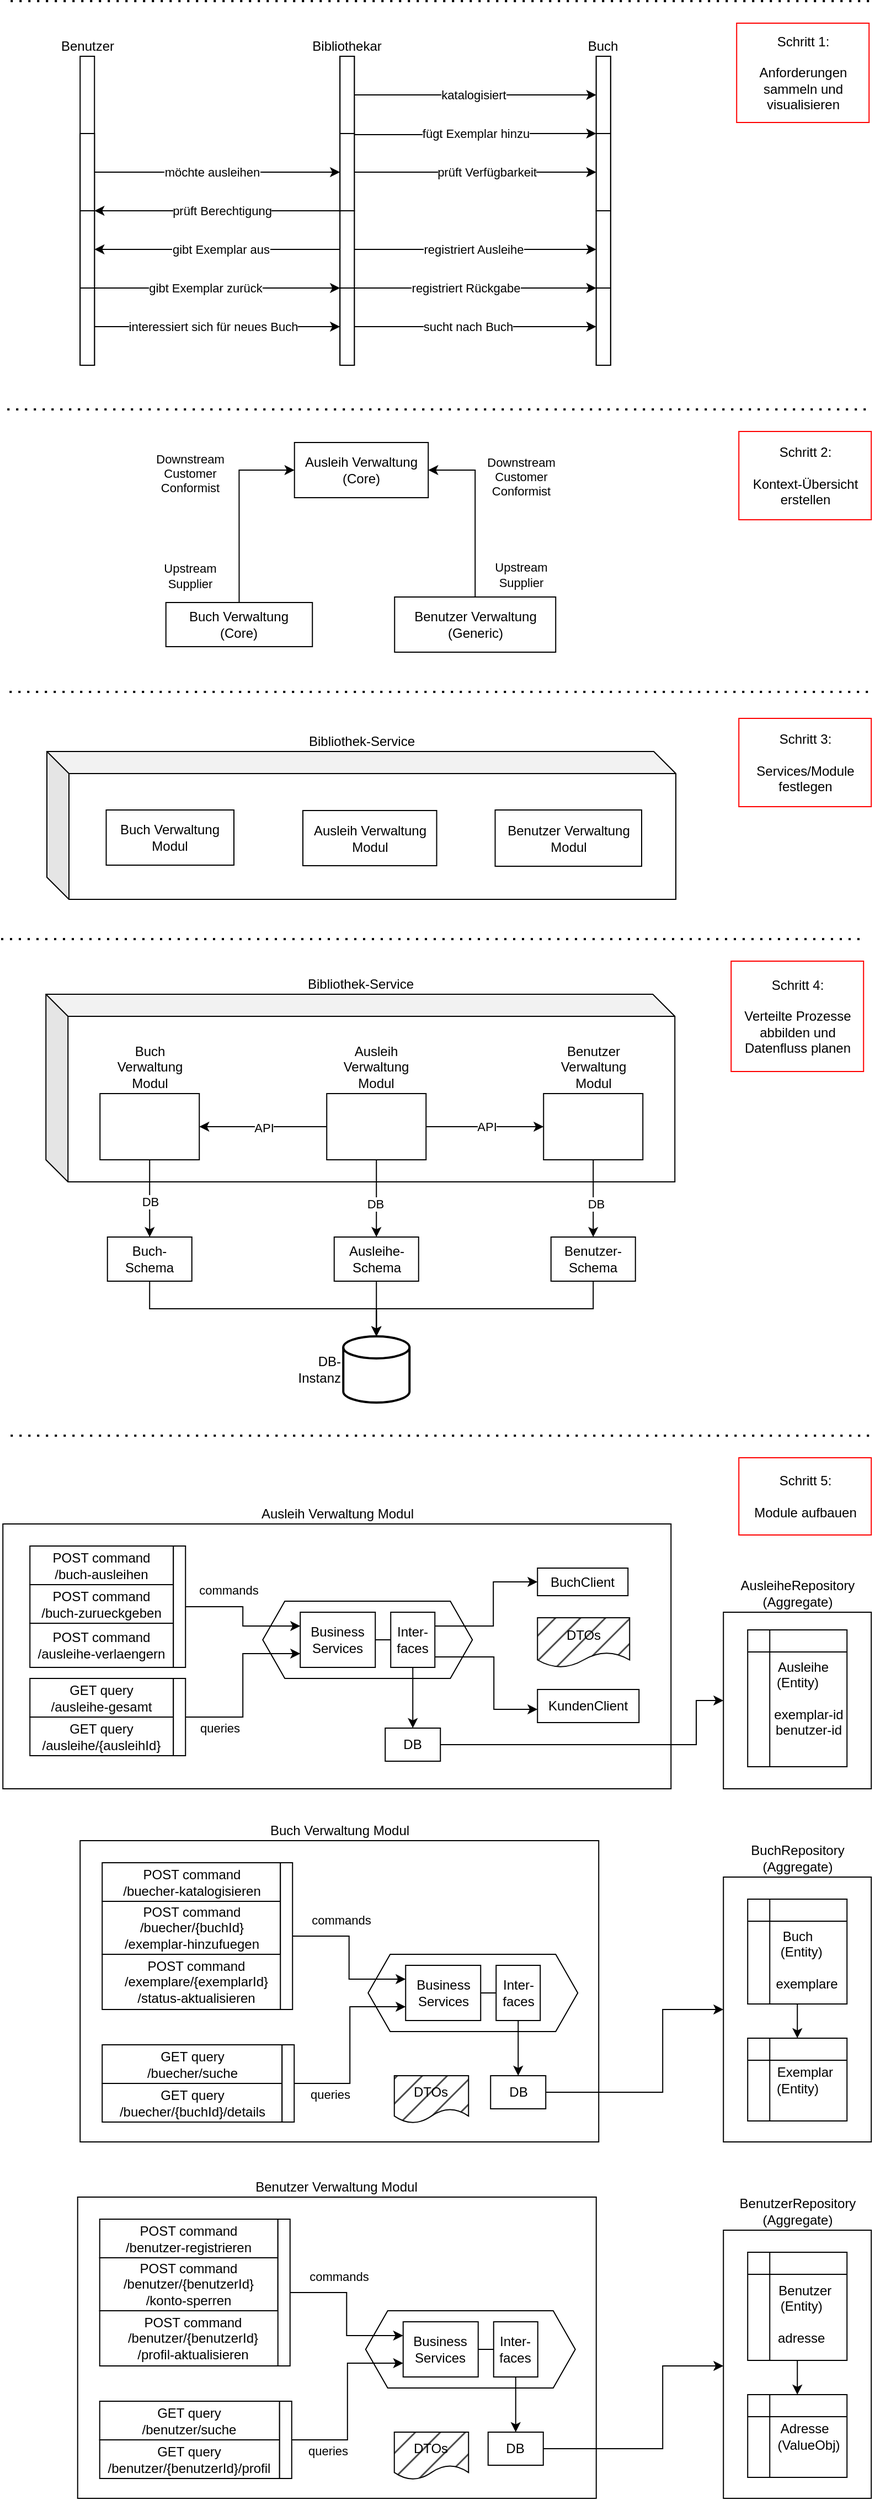 <mxfile version="27.0.9">
  <diagram name="Seite-1" id="NrbdtOU8l5xmAe7ymhUr">
    <mxGraphModel dx="1175" dy="645" grid="1" gridSize="10" guides="1" tooltips="1" connect="1" arrows="1" fold="1" page="1" pageScale="1" pageWidth="827" pageHeight="1169" math="0" shadow="0">
      <root>
        <mxCell id="0" />
        <mxCell id="1" parent="0" />
        <mxCell id="w5Mls8OqcdyyTyQjcWWt-144" value="Ausleih Verwaltung Modul" style="rounded=0;whiteSpace=wrap;html=1;labelPosition=center;verticalLabelPosition=top;align=center;verticalAlign=bottom;strokeColor=light-dark(#000000,#0000FF);" parent="1" vertex="1">
          <mxGeometry x="20.62" y="1400" width="605.5" height="240" as="geometry" />
        </mxCell>
        <mxCell id="w5Mls8OqcdyyTyQjcWWt-20" value="" style="endArrow=none;dashed=1;html=1;dashPattern=1 3;strokeWidth=2;rounded=0;" parent="1" edge="1">
          <mxGeometry width="50" height="50" relative="1" as="geometry">
            <mxPoint x="27.62" y="20" as="sourcePoint" />
            <mxPoint x="807.62" y="20" as="targetPoint" />
          </mxGeometry>
        </mxCell>
        <mxCell id="w5Mls8OqcdyyTyQjcWWt-42" value="" style="endArrow=none;dashed=1;html=1;dashPattern=1 3;strokeWidth=2;rounded=0;" parent="1" edge="1">
          <mxGeometry width="50" height="50" relative="1" as="geometry">
            <mxPoint x="26.62" y="646" as="sourcePoint" />
            <mxPoint x="806.62" y="646" as="targetPoint" />
          </mxGeometry>
        </mxCell>
        <mxCell id="w5Mls8OqcdyyTyQjcWWt-47" value="Bibliothek-Service" style="shape=cube;whiteSpace=wrap;html=1;boundedLbl=1;backgroundOutline=1;darkOpacity=0.05;darkOpacity2=0.1;labelPosition=center;verticalLabelPosition=top;align=center;verticalAlign=bottom;" parent="1" vertex="1">
          <mxGeometry x="60.5" y="700" width="570" height="134" as="geometry" />
        </mxCell>
        <mxCell id="w5Mls8OqcdyyTyQjcWWt-52" value="&lt;div&gt;Schritt 1:&lt;/div&gt;&lt;div&gt;&lt;br&gt;&lt;/div&gt;Anforderungen sammeln und visualisieren" style="rounded=0;whiteSpace=wrap;html=1;strokeColor=#FF0000;" parent="1" vertex="1">
          <mxGeometry x="685.62" y="40" width="120" height="90" as="geometry" />
        </mxCell>
        <mxCell id="w5Mls8OqcdyyTyQjcWWt-53" value="&lt;div&gt;Schritt 2:&lt;/div&gt;&lt;div&gt;&lt;br&gt;&lt;/div&gt;Kontext-Übersicht erstellen" style="rounded=0;whiteSpace=wrap;html=1;strokeColor=#FF0000;" parent="1" vertex="1">
          <mxGeometry x="687.62" y="410" width="120" height="80" as="geometry" />
        </mxCell>
        <mxCell id="w5Mls8OqcdyyTyQjcWWt-54" value="Schritt 3:&lt;div&gt;&lt;br&gt;&lt;div&gt;Services/Module&lt;div&gt;festlegen&lt;/div&gt;&lt;/div&gt;&lt;/div&gt;" style="rounded=0;whiteSpace=wrap;html=1;strokeColor=#FF0000;" parent="1" vertex="1">
          <mxGeometry x="687.62" y="670" width="120" height="80" as="geometry" />
        </mxCell>
        <mxCell id="w5Mls8OqcdyyTyQjcWWt-58" value="Ausleih&amp;nbsp;&lt;span style=&quot;background-color: transparent; color: light-dark(rgb(0, 0, 0), rgb(255, 255, 255));&quot;&gt;Verwaltung&lt;/span&gt;&lt;div&gt;&lt;span style=&quot;background-color: transparent; color: light-dark(rgb(0, 0, 0), rgb(255, 255, 255));&quot;&gt;Modul&lt;/span&gt;&lt;/div&gt;" style="rounded=0;whiteSpace=wrap;html=1;labelPosition=center;verticalLabelPosition=middle;align=center;verticalAlign=middle;strokeColor=light-dark(#000000,#0433FF);" parent="1" vertex="1">
          <mxGeometry x="292.5" y="753.5" width="121.25" height="50" as="geometry" />
        </mxCell>
        <mxCell id="w5Mls8OqcdyyTyQjcWWt-59" value="Buch Verwaltung&lt;div&gt;Modul&lt;/div&gt;" style="rounded=0;whiteSpace=wrap;html=1;labelPosition=center;verticalLabelPosition=middle;align=center;verticalAlign=middle;strokeColor=light-dark(#000000,#0433FF);" parent="1" vertex="1">
          <mxGeometry x="114.25" y="753" width="115.75" height="50" as="geometry" />
        </mxCell>
        <mxCell id="w5Mls8OqcdyyTyQjcWWt-124" value="" style="shape=hexagon;perimeter=hexagonPerimeter2;whiteSpace=wrap;html=1;fixedSize=1;" parent="1" vertex="1">
          <mxGeometry x="256.12" y="1470" width="190" height="70" as="geometry" />
        </mxCell>
        <mxCell id="w5Mls8OqcdyyTyQjcWWt-125" value="&lt;span style=&quot;background-color: transparent; color: light-dark(rgb(0, 0, 0), rgb(255, 255, 255));&quot;&gt;BuchClient&lt;/span&gt;" style="rounded=0;whiteSpace=wrap;html=1;labelPosition=center;verticalLabelPosition=middle;align=center;verticalAlign=middle;strokeColor=light-dark(#000000,#FF8000);" parent="1" vertex="1">
          <mxGeometry x="505.12" y="1440" width="82" height="25" as="geometry" />
        </mxCell>
        <mxCell id="w5Mls8OqcdyyTyQjcWWt-156" style="edgeStyle=orthogonalEdgeStyle;rounded=0;orthogonalLoop=1;jettySize=auto;html=1;exitX=1;exitY=0.5;exitDx=0;exitDy=0;entryX=0;entryY=0.5;entryDx=0;entryDy=0;endArrow=none;startFill=0;" parent="1" source="w5Mls8OqcdyyTyQjcWWt-126" target="w5Mls8OqcdyyTyQjcWWt-155" edge="1">
          <mxGeometry relative="1" as="geometry" />
        </mxCell>
        <mxCell id="w5Mls8OqcdyyTyQjcWWt-126" value="Business&lt;div&gt;Services&lt;/div&gt;" style="rounded=0;whiteSpace=wrap;html=1;labelPosition=center;verticalLabelPosition=middle;align=center;verticalAlign=middle;strokeColor=light-dark(#000000,#009900);" parent="1" vertex="1">
          <mxGeometry x="290.12" y="1480" width="68" height="50" as="geometry" />
        </mxCell>
        <mxCell id="w5Mls8OqcdyyTyQjcWWt-127" value="&lt;span style=&quot;background-color: transparent; color: light-dark(rgb(0, 0, 0), rgb(255, 255, 255));&quot;&gt;KundenClient&lt;/span&gt;" style="rounded=0;whiteSpace=wrap;html=1;labelPosition=center;verticalLabelPosition=middle;align=center;verticalAlign=middle;strokeColor=light-dark(#000000,#FF8000);" parent="1" vertex="1">
          <mxGeometry x="505.12" y="1550" width="92" height="30" as="geometry" />
        </mxCell>
        <mxCell id="w5Mls8OqcdyyTyQjcWWt-128" value="POST command&lt;div&gt;/buch-ausleihen&lt;/div&gt;" style="rounded=0;whiteSpace=wrap;html=1;labelPosition=center;verticalLabelPosition=middle;align=center;verticalAlign=middle;strokeColor=light-dark(#000000,#FF8000);" parent="1" vertex="1">
          <mxGeometry x="45.12" y="1420" width="130" height="35" as="geometry" />
        </mxCell>
        <mxCell id="w5Mls8OqcdyyTyQjcWWt-129" value="POST command&lt;div&gt;/buch-zurueckgeben&lt;/div&gt;" style="rounded=0;whiteSpace=wrap;html=1;labelPosition=center;verticalLabelPosition=middle;align=center;verticalAlign=middle;strokeColor=light-dark(#000000,#FF8000);" parent="1" vertex="1">
          <mxGeometry x="45.12" y="1455" width="130" height="35" as="geometry" />
        </mxCell>
        <mxCell id="w5Mls8OqcdyyTyQjcWWt-130" value="POST command&lt;div&gt;/ausleihe-verlaengern&lt;/div&gt;" style="rounded=0;whiteSpace=wrap;html=1;labelPosition=center;verticalLabelPosition=middle;align=center;verticalAlign=middle;strokeColor=light-dark(#000000,#FF8000);" parent="1" vertex="1">
          <mxGeometry x="45.12" y="1490" width="130" height="40" as="geometry" />
        </mxCell>
        <mxCell id="w5Mls8OqcdyyTyQjcWWt-131" value="Bibliothek-Service" style="shape=cube;whiteSpace=wrap;html=1;boundedLbl=1;backgroundOutline=1;darkOpacity=0.05;darkOpacity2=0.1;labelPosition=center;verticalLabelPosition=top;align=center;verticalAlign=bottom;" parent="1" vertex="1">
          <mxGeometry x="59.62" y="920" width="570" height="170" as="geometry" />
        </mxCell>
        <mxCell id="w5Mls8OqcdyyTyQjcWWt-132" value="Buch&lt;br&gt;&lt;div&gt;Verwaltung&lt;/div&gt;&lt;div&gt;Modul&lt;/div&gt;" style="rounded=0;whiteSpace=wrap;html=1;labelPosition=center;verticalLabelPosition=top;align=center;verticalAlign=bottom;strokeColor=light-dark(#000000,#0000FF);" parent="1" vertex="1">
          <mxGeometry x="108.62" y="1010" width="90" height="60" as="geometry" />
        </mxCell>
        <mxCell id="w5Mls8OqcdyyTyQjcWWt-246" style="edgeStyle=orthogonalEdgeStyle;rounded=0;orthogonalLoop=1;jettySize=auto;html=1;exitX=0.5;exitY=1;exitDx=0;exitDy=0;" parent="1" source="w5Mls8OqcdyyTyQjcWWt-132" target="w5Mls8OqcdyyTyQjcWWt-243" edge="1">
          <mxGeometry relative="1" as="geometry">
            <mxPoint x="153.62" y="1060" as="sourcePoint" />
          </mxGeometry>
        </mxCell>
        <mxCell id="fQpKugwgWLpJsrm_qUEb-1" value="DB" style="edgeLabel;html=1;align=center;verticalAlign=middle;resizable=0;points=[];" vertex="1" connectable="0" parent="w5Mls8OqcdyyTyQjcWWt-246">
          <mxGeometry x="0.085" relative="1" as="geometry">
            <mxPoint as="offset" />
          </mxGeometry>
        </mxCell>
        <mxCell id="DscPlhJvSaXu9XnttPqb-3" style="edgeStyle=orthogonalEdgeStyle;rounded=0;orthogonalLoop=1;jettySize=auto;html=1;exitX=0;exitY=0.5;exitDx=0;exitDy=0;entryX=1;entryY=0.5;entryDx=0;entryDy=0;" parent="1" source="w5Mls8OqcdyyTyQjcWWt-134" target="w5Mls8OqcdyyTyQjcWWt-132" edge="1">
          <mxGeometry relative="1" as="geometry" />
        </mxCell>
        <mxCell id="DscPlhJvSaXu9XnttPqb-4" value="API" style="edgeLabel;html=1;align=center;verticalAlign=middle;resizable=0;points=[];" parent="DscPlhJvSaXu9XnttPqb-3" vertex="1" connectable="0">
          <mxGeometry x="-0.015" y="1" relative="1" as="geometry">
            <mxPoint as="offset" />
          </mxGeometry>
        </mxCell>
        <mxCell id="DscPlhJvSaXu9XnttPqb-5" style="edgeStyle=orthogonalEdgeStyle;rounded=0;orthogonalLoop=1;jettySize=auto;html=1;exitX=0.5;exitY=1;exitDx=0;exitDy=0;entryX=0.5;entryY=0;entryDx=0;entryDy=0;" parent="1" source="w5Mls8OqcdyyTyQjcWWt-134" target="w5Mls8OqcdyyTyQjcWWt-242" edge="1">
          <mxGeometry relative="1" as="geometry" />
        </mxCell>
        <mxCell id="fQpKugwgWLpJsrm_qUEb-2" value="DB" style="edgeLabel;html=1;align=center;verticalAlign=middle;resizable=0;points=[];" vertex="1" connectable="0" parent="DscPlhJvSaXu9XnttPqb-5">
          <mxGeometry x="0.139" y="-1" relative="1" as="geometry">
            <mxPoint as="offset" />
          </mxGeometry>
        </mxCell>
        <mxCell id="DscPlhJvSaXu9XnttPqb-6" style="edgeStyle=orthogonalEdgeStyle;rounded=0;orthogonalLoop=1;jettySize=auto;html=1;exitX=1;exitY=0.5;exitDx=0;exitDy=0;entryX=0;entryY=0.5;entryDx=0;entryDy=0;" parent="1" source="w5Mls8OqcdyyTyQjcWWt-134" target="w5Mls8OqcdyyTyQjcWWt-136" edge="1">
          <mxGeometry relative="1" as="geometry" />
        </mxCell>
        <mxCell id="DscPlhJvSaXu9XnttPqb-7" value="API" style="edgeLabel;html=1;align=center;verticalAlign=middle;resizable=0;points=[];" parent="DscPlhJvSaXu9XnttPqb-6" vertex="1" connectable="0">
          <mxGeometry x="0.103" relative="1" as="geometry">
            <mxPoint x="-4" as="offset" />
          </mxGeometry>
        </mxCell>
        <mxCell id="w5Mls8OqcdyyTyQjcWWt-134" value="&lt;div&gt;&lt;br&gt;&lt;/div&gt;Ausleih Verwaltung&lt;div&gt;Modul&lt;/div&gt;" style="rounded=0;whiteSpace=wrap;html=1;labelPosition=center;verticalLabelPosition=top;align=center;verticalAlign=bottom;strokeColor=light-dark(#000000,#0000FF);" parent="1" vertex="1">
          <mxGeometry x="314.12" y="1010" width="90" height="60" as="geometry" />
        </mxCell>
        <mxCell id="w5Mls8OqcdyyTyQjcWWt-136" value="Benutzer&lt;div&gt;Verwaltung&lt;/div&gt;&lt;div&gt;Modul&lt;/div&gt;" style="rounded=0;whiteSpace=wrap;html=1;labelPosition=center;verticalLabelPosition=top;align=center;verticalAlign=bottom;strokeColor=light-dark(#000000,#0000FF);" parent="1" vertex="1">
          <mxGeometry x="510.62" y="1010" width="90" height="60" as="geometry" />
        </mxCell>
        <mxCell id="w5Mls8OqcdyyTyQjcWWt-247" style="edgeStyle=orthogonalEdgeStyle;rounded=0;orthogonalLoop=1;jettySize=auto;html=1;exitX=0.5;exitY=1;exitDx=0;exitDy=0;entryX=0.5;entryY=0;entryDx=0;entryDy=0;" parent="1" source="w5Mls8OqcdyyTyQjcWWt-136" target="w5Mls8OqcdyyTyQjcWWt-244" edge="1">
          <mxGeometry relative="1" as="geometry">
            <mxPoint x="555.62" y="1060" as="sourcePoint" />
          </mxGeometry>
        </mxCell>
        <mxCell id="fQpKugwgWLpJsrm_qUEb-3" value="DB" style="edgeLabel;html=1;align=center;verticalAlign=middle;resizable=0;points=[];" vertex="1" connectable="0" parent="w5Mls8OqcdyyTyQjcWWt-247">
          <mxGeometry x="0.139" y="2" relative="1" as="geometry">
            <mxPoint as="offset" />
          </mxGeometry>
        </mxCell>
        <mxCell id="w5Mls8OqcdyyTyQjcWWt-138" value="DB-&lt;div&gt;Instanz&lt;/div&gt;" style="strokeWidth=2;html=1;shape=mxgraph.flowchart.database;whiteSpace=wrap;labelPosition=left;verticalLabelPosition=middle;align=right;verticalAlign=middle;" parent="1" vertex="1">
          <mxGeometry x="329.12" y="1230" width="60" height="60" as="geometry" />
        </mxCell>
        <mxCell id="w5Mls8OqcdyyTyQjcWWt-145" value="GET query&lt;div&gt;/ausleihe-gesamt&lt;/div&gt;" style="rounded=0;whiteSpace=wrap;html=1;labelPosition=center;verticalLabelPosition=middle;align=center;verticalAlign=middle;strokeColor=light-dark(#000000,#FF8000);" parent="1" vertex="1">
          <mxGeometry x="45.12" y="1540" width="130" height="35" as="geometry" />
        </mxCell>
        <mxCell id="w5Mls8OqcdyyTyQjcWWt-146" value="GET query&lt;div&gt;/ausleihe/{ausleihId}&lt;/div&gt;" style="rounded=0;whiteSpace=wrap;html=1;labelPosition=center;verticalLabelPosition=middle;align=center;verticalAlign=middle;strokeColor=light-dark(#000000,#FF8000);" parent="1" vertex="1">
          <mxGeometry x="45.12" y="1575" width="130" height="35" as="geometry" />
        </mxCell>
        <mxCell id="w5Mls8OqcdyyTyQjcWWt-148" style="edgeStyle=orthogonalEdgeStyle;rounded=0;orthogonalLoop=1;jettySize=auto;html=1;exitX=1;exitY=0.5;exitDx=0;exitDy=0;entryX=0;entryY=0.25;entryDx=0;entryDy=0;" parent="1" source="w5Mls8OqcdyyTyQjcWWt-147" target="w5Mls8OqcdyyTyQjcWWt-126" edge="1">
          <mxGeometry relative="1" as="geometry" />
        </mxCell>
        <mxCell id="w5Mls8OqcdyyTyQjcWWt-151" value="commands" style="edgeLabel;html=1;align=center;verticalAlign=middle;resizable=0;points=[];" parent="w5Mls8OqcdyyTyQjcWWt-148" vertex="1" connectable="0">
          <mxGeometry x="-0.5" y="-1" relative="1" as="geometry">
            <mxPoint x="8" y="-16" as="offset" />
          </mxGeometry>
        </mxCell>
        <mxCell id="w5Mls8OqcdyyTyQjcWWt-147" value="" style="rounded=0;whiteSpace=wrap;html=1;labelPosition=center;verticalLabelPosition=middle;align=center;verticalAlign=middle;strokeColor=light-dark(#000000,#FF8000);" parent="1" vertex="1">
          <mxGeometry x="175.12" y="1420" width="11" height="110" as="geometry" />
        </mxCell>
        <mxCell id="w5Mls8OqcdyyTyQjcWWt-150" style="edgeStyle=orthogonalEdgeStyle;rounded=0;orthogonalLoop=1;jettySize=auto;html=1;exitX=1;exitY=0.5;exitDx=0;exitDy=0;entryX=0;entryY=0.75;entryDx=0;entryDy=0;" parent="1" source="w5Mls8OqcdyyTyQjcWWt-149" target="w5Mls8OqcdyyTyQjcWWt-126" edge="1">
          <mxGeometry relative="1" as="geometry" />
        </mxCell>
        <mxCell id="w5Mls8OqcdyyTyQjcWWt-152" value="queries" style="edgeLabel;html=1;align=center;verticalAlign=middle;resizable=0;points=[];" parent="w5Mls8OqcdyyTyQjcWWt-150" vertex="1" connectable="0">
          <mxGeometry x="-0.616" y="1" relative="1" as="geometry">
            <mxPoint y="11" as="offset" />
          </mxGeometry>
        </mxCell>
        <mxCell id="w5Mls8OqcdyyTyQjcWWt-149" value="" style="rounded=0;whiteSpace=wrap;html=1;labelPosition=center;verticalLabelPosition=middle;align=center;verticalAlign=middle;strokeColor=light-dark(#000000,#FF8000);" parent="1" vertex="1">
          <mxGeometry x="175.12" y="1540" width="11" height="70" as="geometry" />
        </mxCell>
        <mxCell id="w5Mls8OqcdyyTyQjcWWt-154" value="DTOs" style="shape=document;whiteSpace=wrap;html=1;boundedLbl=1;strokeColor=light-dark(#000000,#009900);fillStyle=hatch;fillColor=#4D4D4D;" parent="1" vertex="1">
          <mxGeometry x="505.12" y="1485" width="83.5" height="45" as="geometry" />
        </mxCell>
        <mxCell id="w5Mls8OqcdyyTyQjcWWt-159" style="edgeStyle=orthogonalEdgeStyle;rounded=0;orthogonalLoop=1;jettySize=auto;html=1;exitX=0.5;exitY=1;exitDx=0;exitDy=0;entryX=0.5;entryY=0;entryDx=0;entryDy=0;" parent="1" source="w5Mls8OqcdyyTyQjcWWt-155" target="w5Mls8OqcdyyTyQjcWWt-157" edge="1">
          <mxGeometry relative="1" as="geometry" />
        </mxCell>
        <mxCell id="w5Mls8OqcdyyTyQjcWWt-155" value="Inter-&lt;div&gt;faces&lt;/div&gt;" style="rounded=0;whiteSpace=wrap;html=1;labelPosition=center;verticalLabelPosition=middle;align=center;verticalAlign=middle;strokeColor=light-dark(#000000,#009900);" parent="1" vertex="1">
          <mxGeometry x="372.12" y="1480" width="40" height="50" as="geometry" />
        </mxCell>
        <mxCell id="w5Mls8OqcdyyTyQjcWWt-241" style="edgeStyle=orthogonalEdgeStyle;rounded=0;orthogonalLoop=1;jettySize=auto;html=1;exitX=1;exitY=0.5;exitDx=0;exitDy=0;entryX=0;entryY=0.5;entryDx=0;entryDy=0;" parent="1" source="w5Mls8OqcdyyTyQjcWWt-157" target="w5Mls8OqcdyyTyQjcWWt-220" edge="1">
          <mxGeometry relative="1" as="geometry">
            <Array as="points">
              <mxPoint x="649" y="1600" />
              <mxPoint x="649" y="1560" />
            </Array>
          </mxGeometry>
        </mxCell>
        <mxCell id="w5Mls8OqcdyyTyQjcWWt-157" value="DB" style="rounded=0;whiteSpace=wrap;html=1;labelPosition=center;verticalLabelPosition=middle;align=center;verticalAlign=middle;strokeColor=light-dark(#000000,#FF8000);" parent="1" vertex="1">
          <mxGeometry x="367.12" y="1585" width="50" height="30" as="geometry" />
        </mxCell>
        <mxCell id="w5Mls8OqcdyyTyQjcWWt-123" style="edgeStyle=orthogonalEdgeStyle;rounded=0;orthogonalLoop=1;jettySize=auto;html=1;exitX=1;exitY=0.75;exitDx=0;exitDy=0;entryX=0;entryY=0.5;entryDx=0;entryDy=0;" parent="1" edge="1">
          <mxGeometry relative="1" as="geometry">
            <Array as="points">
              <mxPoint x="465.62" y="1521" />
              <mxPoint x="465.62" y="1568" />
            </Array>
            <mxPoint x="412.12" y="1520.5" as="sourcePoint" />
            <mxPoint x="505.12" y="1568" as="targetPoint" />
          </mxGeometry>
        </mxCell>
        <mxCell id="w5Mls8OqcdyyTyQjcWWt-122" style="edgeStyle=orthogonalEdgeStyle;rounded=0;orthogonalLoop=1;jettySize=auto;html=1;exitX=1;exitY=0.25;exitDx=0;exitDy=0;entryX=0;entryY=0.5;entryDx=0;entryDy=0;" parent="1" source="w5Mls8OqcdyyTyQjcWWt-155" target="w5Mls8OqcdyyTyQjcWWt-125" edge="1">
          <mxGeometry relative="1" as="geometry">
            <Array as="points">
              <mxPoint x="465.12" y="1493" />
              <mxPoint x="465.12" y="1453" />
            </Array>
          </mxGeometry>
        </mxCell>
        <mxCell id="w5Mls8OqcdyyTyQjcWWt-160" value="Buch Verwaltung Modul" style="rounded=0;whiteSpace=wrap;html=1;labelPosition=center;verticalLabelPosition=top;align=center;verticalAlign=bottom;strokeColor=light-dark(#000000,#0000FF);" parent="1" vertex="1">
          <mxGeometry x="90.62" y="1687" width="470" height="273" as="geometry" />
        </mxCell>
        <mxCell id="w5Mls8OqcdyyTyQjcWWt-161" value="" style="shape=hexagon;perimeter=hexagonPerimeter2;whiteSpace=wrap;html=1;fixedSize=1;" parent="1" vertex="1">
          <mxGeometry x="351.62" y="1790" width="190" height="70" as="geometry" />
        </mxCell>
        <mxCell id="w5Mls8OqcdyyTyQjcWWt-163" style="edgeStyle=orthogonalEdgeStyle;rounded=0;orthogonalLoop=1;jettySize=auto;html=1;exitX=1;exitY=0.5;exitDx=0;exitDy=0;entryX=0;entryY=0.5;entryDx=0;entryDy=0;endArrow=none;startFill=0;" parent="1" source="w5Mls8OqcdyyTyQjcWWt-164" target="w5Mls8OqcdyyTyQjcWWt-179" edge="1">
          <mxGeometry relative="1" as="geometry" />
        </mxCell>
        <mxCell id="w5Mls8OqcdyyTyQjcWWt-164" value="Business&lt;div&gt;Services&lt;/div&gt;" style="rounded=0;whiteSpace=wrap;html=1;labelPosition=center;verticalLabelPosition=middle;align=center;verticalAlign=middle;strokeColor=light-dark(#000000,#009900);" parent="1" vertex="1">
          <mxGeometry x="385.62" y="1800" width="68" height="50" as="geometry" />
        </mxCell>
        <mxCell id="w5Mls8OqcdyyTyQjcWWt-166" value="POST command&lt;div&gt;/buecher-katalogisieren&lt;/div&gt;" style="rounded=0;whiteSpace=wrap;html=1;labelPosition=center;verticalLabelPosition=middle;align=center;verticalAlign=middle;strokeColor=light-dark(#000000,#FF8000);" parent="1" vertex="1">
          <mxGeometry x="110.62" y="1707" width="161.5" height="35" as="geometry" />
        </mxCell>
        <mxCell id="w5Mls8OqcdyyTyQjcWWt-167" value="POST command&lt;div&gt;/buecher/{buchId}&lt;/div&gt;&lt;div&gt;/exemplar-hinzufuegen&lt;/div&gt;" style="rounded=0;whiteSpace=wrap;html=1;labelPosition=center;verticalLabelPosition=middle;align=center;verticalAlign=middle;strokeColor=light-dark(#000000,#FF8000);" parent="1" vertex="1">
          <mxGeometry x="110.62" y="1742" width="161.5" height="48" as="geometry" />
        </mxCell>
        <mxCell id="w5Mls8OqcdyyTyQjcWWt-168" value="POST command&lt;div&gt;/exemplare/{exemplarId}&lt;/div&gt;&lt;div&gt;/status-aktualisieren&lt;/div&gt;" style="rounded=0;whiteSpace=wrap;html=1;labelPosition=center;verticalLabelPosition=middle;align=center;verticalAlign=middle;strokeColor=light-dark(#000000,#FF8000);" parent="1" vertex="1">
          <mxGeometry x="110.62" y="1790" width="170" height="50" as="geometry" />
        </mxCell>
        <mxCell id="w5Mls8OqcdyyTyQjcWWt-169" value="GET query&lt;div&gt;/buecher/suche&lt;/div&gt;" style="rounded=0;whiteSpace=wrap;html=1;labelPosition=center;verticalLabelPosition=middle;align=center;verticalAlign=middle;strokeColor=light-dark(#000000,#FF8000);" parent="1" vertex="1">
          <mxGeometry x="110.62" y="1872" width="163" height="35" as="geometry" />
        </mxCell>
        <mxCell id="w5Mls8OqcdyyTyQjcWWt-170" value="GET query&lt;div&gt;/buecher/{buchId}/details&lt;/div&gt;" style="rounded=0;whiteSpace=wrap;html=1;labelPosition=center;verticalLabelPosition=middle;align=center;verticalAlign=middle;strokeColor=light-dark(#000000,#FF8000);" parent="1" vertex="1">
          <mxGeometry x="110.62" y="1907" width="163" height="35" as="geometry" />
        </mxCell>
        <mxCell id="w5Mls8OqcdyyTyQjcWWt-171" style="edgeStyle=orthogonalEdgeStyle;rounded=0;orthogonalLoop=1;jettySize=auto;html=1;exitX=1;exitY=0.5;exitDx=0;exitDy=0;entryX=0;entryY=0.25;entryDx=0;entryDy=0;" parent="1" source="w5Mls8OqcdyyTyQjcWWt-173" target="w5Mls8OqcdyyTyQjcWWt-164" edge="1">
          <mxGeometry relative="1" as="geometry" />
        </mxCell>
        <mxCell id="w5Mls8OqcdyyTyQjcWWt-172" value="commands" style="edgeLabel;html=1;align=center;verticalAlign=middle;resizable=0;points=[];" parent="w5Mls8OqcdyyTyQjcWWt-171" vertex="1" connectable="0">
          <mxGeometry x="-0.5" y="-1" relative="1" as="geometry">
            <mxPoint x="8" y="-16" as="offset" />
          </mxGeometry>
        </mxCell>
        <mxCell id="w5Mls8OqcdyyTyQjcWWt-173" value="" style="rounded=0;whiteSpace=wrap;html=1;labelPosition=center;verticalLabelPosition=middle;align=center;verticalAlign=middle;strokeColor=light-dark(#000000,#FF8000);" parent="1" vertex="1">
          <mxGeometry x="272.12" y="1707" width="11" height="133" as="geometry" />
        </mxCell>
        <mxCell id="w5Mls8OqcdyyTyQjcWWt-174" style="edgeStyle=orthogonalEdgeStyle;rounded=0;orthogonalLoop=1;jettySize=auto;html=1;exitX=1;exitY=0.5;exitDx=0;exitDy=0;entryX=0;entryY=0.75;entryDx=0;entryDy=0;" parent="1" source="w5Mls8OqcdyyTyQjcWWt-176" target="w5Mls8OqcdyyTyQjcWWt-164" edge="1">
          <mxGeometry relative="1" as="geometry" />
        </mxCell>
        <mxCell id="w5Mls8OqcdyyTyQjcWWt-175" value="queries" style="edgeLabel;html=1;align=center;verticalAlign=middle;resizable=0;points=[];" parent="w5Mls8OqcdyyTyQjcWWt-174" vertex="1" connectable="0">
          <mxGeometry x="-0.616" y="1" relative="1" as="geometry">
            <mxPoint y="11" as="offset" />
          </mxGeometry>
        </mxCell>
        <mxCell id="w5Mls8OqcdyyTyQjcWWt-176" value="" style="rounded=0;whiteSpace=wrap;html=1;labelPosition=center;verticalLabelPosition=middle;align=center;verticalAlign=middle;strokeColor=light-dark(#000000,#FF8000);" parent="1" vertex="1">
          <mxGeometry x="273.62" y="1872" width="11" height="70" as="geometry" />
        </mxCell>
        <mxCell id="w5Mls8OqcdyyTyQjcWWt-178" style="edgeStyle=orthogonalEdgeStyle;rounded=0;orthogonalLoop=1;jettySize=auto;html=1;exitX=0.5;exitY=1;exitDx=0;exitDy=0;entryX=0.5;entryY=0;entryDx=0;entryDy=0;" parent="1" source="w5Mls8OqcdyyTyQjcWWt-179" target="w5Mls8OqcdyyTyQjcWWt-180" edge="1">
          <mxGeometry relative="1" as="geometry" />
        </mxCell>
        <mxCell id="w5Mls8OqcdyyTyQjcWWt-179" value="Inter-&lt;div&gt;faces&lt;/div&gt;" style="rounded=0;whiteSpace=wrap;html=1;labelPosition=center;verticalLabelPosition=middle;align=center;verticalAlign=middle;strokeColor=light-dark(#000000,#009900);" parent="1" vertex="1">
          <mxGeometry x="467.62" y="1800" width="40" height="50" as="geometry" />
        </mxCell>
        <mxCell id="w5Mls8OqcdyyTyQjcWWt-234" style="edgeStyle=orthogonalEdgeStyle;rounded=0;orthogonalLoop=1;jettySize=auto;html=1;exitX=1;exitY=0.5;exitDx=0;exitDy=0;entryX=0;entryY=0.5;entryDx=0;entryDy=0;" parent="1" source="w5Mls8OqcdyyTyQjcWWt-180" target="w5Mls8OqcdyyTyQjcWWt-226" edge="1">
          <mxGeometry relative="1" as="geometry">
            <Array as="points">
              <mxPoint x="618.62" y="1915" />
              <mxPoint x="618.62" y="1840" />
            </Array>
          </mxGeometry>
        </mxCell>
        <mxCell id="w5Mls8OqcdyyTyQjcWWt-180" value="DB" style="rounded=0;whiteSpace=wrap;html=1;labelPosition=center;verticalLabelPosition=middle;align=center;verticalAlign=middle;strokeColor=light-dark(#000000,#FF8000);" parent="1" vertex="1">
          <mxGeometry x="462.62" y="1900" width="50" height="30" as="geometry" />
        </mxCell>
        <mxCell id="w5Mls8OqcdyyTyQjcWWt-202" value="Benutzer Verwaltung Modul" style="rounded=0;whiteSpace=wrap;html=1;labelPosition=center;verticalLabelPosition=top;align=center;verticalAlign=bottom;strokeColor=light-dark(#000000,#0000FF);" parent="1" vertex="1">
          <mxGeometry x="88.37" y="2010" width="470" height="273" as="geometry" />
        </mxCell>
        <mxCell id="w5Mls8OqcdyyTyQjcWWt-203" value="" style="shape=hexagon;perimeter=hexagonPerimeter2;whiteSpace=wrap;html=1;fixedSize=1;" parent="1" vertex="1">
          <mxGeometry x="349.37" y="2113" width="190" height="70" as="geometry" />
        </mxCell>
        <mxCell id="w5Mls8OqcdyyTyQjcWWt-204" style="edgeStyle=orthogonalEdgeStyle;rounded=0;orthogonalLoop=1;jettySize=auto;html=1;exitX=1;exitY=0.5;exitDx=0;exitDy=0;entryX=0;entryY=0.5;entryDx=0;entryDy=0;endArrow=none;startFill=0;" parent="1" source="w5Mls8OqcdyyTyQjcWWt-205" target="w5Mls8OqcdyyTyQjcWWt-218" edge="1">
          <mxGeometry relative="1" as="geometry" />
        </mxCell>
        <mxCell id="w5Mls8OqcdyyTyQjcWWt-205" value="Business&lt;div&gt;Services&lt;/div&gt;" style="rounded=0;whiteSpace=wrap;html=1;labelPosition=center;verticalLabelPosition=middle;align=center;verticalAlign=middle;strokeColor=light-dark(#000000,#009900);" parent="1" vertex="1">
          <mxGeometry x="383.37" y="2123" width="68" height="50" as="geometry" />
        </mxCell>
        <mxCell id="w5Mls8OqcdyyTyQjcWWt-206" value="POST command&lt;div&gt;/benutzer-registrieren&lt;/div&gt;" style="rounded=0;whiteSpace=wrap;html=1;labelPosition=center;verticalLabelPosition=middle;align=center;verticalAlign=middle;strokeColor=light-dark(#000000,#FF8000);" parent="1" vertex="1">
          <mxGeometry x="108.37" y="2030" width="161.5" height="35" as="geometry" />
        </mxCell>
        <mxCell id="w5Mls8OqcdyyTyQjcWWt-207" value="POST command&lt;div&gt;/benutzer/{benutzerId}&lt;/div&gt;&lt;div&gt;/konto-sperren&lt;/div&gt;" style="rounded=0;whiteSpace=wrap;html=1;labelPosition=center;verticalLabelPosition=middle;align=center;verticalAlign=middle;strokeColor=light-dark(#000000,#FF8000);" parent="1" vertex="1">
          <mxGeometry x="108.37" y="2065" width="161.5" height="48" as="geometry" />
        </mxCell>
        <mxCell id="w5Mls8OqcdyyTyQjcWWt-208" value="POST command&lt;div&gt;/benutzer/{benutzerId}&lt;/div&gt;&lt;div&gt;/profil-aktualisieren&lt;/div&gt;" style="rounded=0;whiteSpace=wrap;html=1;labelPosition=center;verticalLabelPosition=middle;align=center;verticalAlign=middle;strokeColor=light-dark(#000000,#FF8000);" parent="1" vertex="1">
          <mxGeometry x="108.37" y="2113" width="170" height="50" as="geometry" />
        </mxCell>
        <mxCell id="w5Mls8OqcdyyTyQjcWWt-209" value="GET query&lt;div&gt;/benutzer/suche&lt;/div&gt;" style="rounded=0;whiteSpace=wrap;html=1;labelPosition=center;verticalLabelPosition=middle;align=center;verticalAlign=middle;strokeColor=light-dark(#000000,#FF8000);" parent="1" vertex="1">
          <mxGeometry x="108.37" y="2195" width="163" height="35" as="geometry" />
        </mxCell>
        <mxCell id="w5Mls8OqcdyyTyQjcWWt-210" value="GET query&lt;div&gt;/benutzer/{benutzerId}/profil&lt;/div&gt;" style="rounded=0;whiteSpace=wrap;html=1;labelPosition=center;verticalLabelPosition=middle;align=center;verticalAlign=middle;strokeColor=light-dark(#000000,#FF8000);" parent="1" vertex="1">
          <mxGeometry x="108.37" y="2230" width="163" height="35" as="geometry" />
        </mxCell>
        <mxCell id="w5Mls8OqcdyyTyQjcWWt-211" style="edgeStyle=orthogonalEdgeStyle;rounded=0;orthogonalLoop=1;jettySize=auto;html=1;exitX=1;exitY=0.5;exitDx=0;exitDy=0;entryX=0;entryY=0.25;entryDx=0;entryDy=0;" parent="1" source="w5Mls8OqcdyyTyQjcWWt-213" target="w5Mls8OqcdyyTyQjcWWt-205" edge="1">
          <mxGeometry relative="1" as="geometry" />
        </mxCell>
        <mxCell id="w5Mls8OqcdyyTyQjcWWt-212" value="commands" style="edgeLabel;html=1;align=center;verticalAlign=middle;resizable=0;points=[];" parent="w5Mls8OqcdyyTyQjcWWt-211" vertex="1" connectable="0">
          <mxGeometry x="-0.5" y="-1" relative="1" as="geometry">
            <mxPoint x="8" y="-16" as="offset" />
          </mxGeometry>
        </mxCell>
        <mxCell id="w5Mls8OqcdyyTyQjcWWt-213" value="" style="rounded=0;whiteSpace=wrap;html=1;labelPosition=center;verticalLabelPosition=middle;align=center;verticalAlign=middle;strokeColor=light-dark(#000000,#FF8000);" parent="1" vertex="1">
          <mxGeometry x="269.87" y="2030" width="11" height="133" as="geometry" />
        </mxCell>
        <mxCell id="w5Mls8OqcdyyTyQjcWWt-214" style="edgeStyle=orthogonalEdgeStyle;rounded=0;orthogonalLoop=1;jettySize=auto;html=1;exitX=1;exitY=0.5;exitDx=0;exitDy=0;entryX=0;entryY=0.75;entryDx=0;entryDy=0;" parent="1" source="w5Mls8OqcdyyTyQjcWWt-216" target="w5Mls8OqcdyyTyQjcWWt-205" edge="1">
          <mxGeometry relative="1" as="geometry" />
        </mxCell>
        <mxCell id="w5Mls8OqcdyyTyQjcWWt-215" value="queries" style="edgeLabel;html=1;align=center;verticalAlign=middle;resizable=0;points=[];" parent="w5Mls8OqcdyyTyQjcWWt-214" vertex="1" connectable="0">
          <mxGeometry x="-0.616" y="1" relative="1" as="geometry">
            <mxPoint y="11" as="offset" />
          </mxGeometry>
        </mxCell>
        <mxCell id="w5Mls8OqcdyyTyQjcWWt-216" value="" style="rounded=0;whiteSpace=wrap;html=1;labelPosition=center;verticalLabelPosition=middle;align=center;verticalAlign=middle;strokeColor=light-dark(#000000,#FF8000);" parent="1" vertex="1">
          <mxGeometry x="271.37" y="2195" width="11" height="70" as="geometry" />
        </mxCell>
        <mxCell id="w5Mls8OqcdyyTyQjcWWt-217" style="edgeStyle=orthogonalEdgeStyle;rounded=0;orthogonalLoop=1;jettySize=auto;html=1;exitX=0.5;exitY=1;exitDx=0;exitDy=0;entryX=0.5;entryY=0;entryDx=0;entryDy=0;" parent="1" source="w5Mls8OqcdyyTyQjcWWt-218" target="w5Mls8OqcdyyTyQjcWWt-219" edge="1">
          <mxGeometry relative="1" as="geometry" />
        </mxCell>
        <mxCell id="w5Mls8OqcdyyTyQjcWWt-218" value="Inter-&lt;div&gt;faces&lt;/div&gt;" style="rounded=0;whiteSpace=wrap;html=1;labelPosition=center;verticalLabelPosition=middle;align=center;verticalAlign=middle;strokeColor=light-dark(#000000,#009900);" parent="1" vertex="1">
          <mxGeometry x="465.37" y="2123" width="40" height="50" as="geometry" />
        </mxCell>
        <mxCell id="w5Mls8OqcdyyTyQjcWWt-239" style="edgeStyle=orthogonalEdgeStyle;rounded=0;orthogonalLoop=1;jettySize=auto;html=1;exitX=1;exitY=0.5;exitDx=0;exitDy=0;" parent="1" source="w5Mls8OqcdyyTyQjcWWt-219" target="w5Mls8OqcdyyTyQjcWWt-235" edge="1">
          <mxGeometry relative="1" as="geometry">
            <Array as="points">
              <mxPoint x="618.62" y="2238" />
              <mxPoint x="618.62" y="2163" />
            </Array>
          </mxGeometry>
        </mxCell>
        <mxCell id="w5Mls8OqcdyyTyQjcWWt-219" value="DB" style="rounded=0;whiteSpace=wrap;html=1;labelPosition=center;verticalLabelPosition=middle;align=center;verticalAlign=middle;strokeColor=light-dark(#000000,#FF8000);" parent="1" vertex="1">
          <mxGeometry x="460.37" y="2223" width="50" height="30" as="geometry" />
        </mxCell>
        <mxCell id="w5Mls8OqcdyyTyQjcWWt-220" value="&lt;span style=&quot;background-color: transparent; color: light-dark(rgb(0, 0, 0), rgb(255, 255, 255));&quot;&gt;AusleiheRepository&lt;/span&gt;&lt;div&gt;&lt;span style=&quot;background-color: transparent; color: light-dark(rgb(0, 0, 0), rgb(255, 255, 255));&quot;&gt;(&lt;/span&gt;&lt;span style=&quot;background-color: transparent; color: light-dark(rgb(0, 0, 0), rgb(255, 255, 255));&quot;&gt;Aggregate&lt;/span&gt;&lt;span style=&quot;background-color: transparent; color: light-dark(rgb(0, 0, 0), rgb(255, 255, 255));&quot;&gt;)&lt;/span&gt;&lt;/div&gt;" style="rounded=0;whiteSpace=wrap;html=1;labelPosition=center;verticalLabelPosition=top;align=center;verticalAlign=bottom;" parent="1" vertex="1">
          <mxGeometry x="673.62" y="1480" width="134" height="160" as="geometry" />
        </mxCell>
        <mxCell id="w5Mls8OqcdyyTyQjcWWt-223" value="&amp;nbsp; &amp;nbsp;Ausleihe&lt;div&gt;(Entity)&lt;/div&gt;&lt;div&gt;&lt;br&gt;&lt;/div&gt;&lt;div&gt;&amp;nbsp; &amp;nbsp; &amp;nbsp; exemplar-id&lt;/div&gt;&lt;div&gt;&amp;nbsp; &amp;nbsp; &amp;nbsp; benutzer-id&lt;/div&gt;" style="shape=internalStorage;whiteSpace=wrap;html=1;backgroundOutline=1;" parent="1" vertex="1">
          <mxGeometry x="695.62" y="1496" width="90" height="124" as="geometry" />
        </mxCell>
        <mxCell id="w5Mls8OqcdyyTyQjcWWt-226" value="&lt;span style=&quot;background-color: transparent; color: light-dark(rgb(0, 0, 0), rgb(255, 255, 255));&quot;&gt;BuchRepository&lt;/span&gt;&lt;div&gt;&lt;span style=&quot;background-color: transparent; color: light-dark(rgb(0, 0, 0), rgb(255, 255, 255));&quot;&gt;(&lt;/span&gt;&lt;span style=&quot;background-color: transparent; color: light-dark(rgb(0, 0, 0), rgb(255, 255, 255));&quot;&gt;Aggregate&lt;/span&gt;&lt;span style=&quot;background-color: transparent; color: light-dark(rgb(0, 0, 0), rgb(255, 255, 255));&quot;&gt;)&lt;/span&gt;&lt;/div&gt;" style="rounded=0;whiteSpace=wrap;html=1;labelPosition=center;verticalLabelPosition=top;align=center;verticalAlign=bottom;" parent="1" vertex="1">
          <mxGeometry x="673.62" y="1720" width="134" height="240" as="geometry" />
        </mxCell>
        <mxCell id="w5Mls8OqcdyyTyQjcWWt-227" value="&amp;nbsp; &amp;nbsp; Exemplar&lt;div&gt;(Entity)&lt;/div&gt;" style="shape=internalStorage;whiteSpace=wrap;html=1;backgroundOutline=1;" parent="1" vertex="1">
          <mxGeometry x="695.62" y="1866" width="90" height="75" as="geometry" />
        </mxCell>
        <mxCell id="w5Mls8OqcdyyTyQjcWWt-233" style="edgeStyle=orthogonalEdgeStyle;rounded=0;orthogonalLoop=1;jettySize=auto;html=1;exitX=0.5;exitY=1;exitDx=0;exitDy=0;entryX=0.5;entryY=0;entryDx=0;entryDy=0;" parent="1" source="w5Mls8OqcdyyTyQjcWWt-231" target="w5Mls8OqcdyyTyQjcWWt-227" edge="1">
          <mxGeometry relative="1" as="geometry" />
        </mxCell>
        <mxCell id="w5Mls8OqcdyyTyQjcWWt-231" value="&lt;div&gt;&lt;br&gt;&lt;/div&gt;Buch&lt;div&gt;&amp;nbsp; (Entity)&lt;/div&gt;&lt;div&gt;&lt;br&gt;&lt;/div&gt;&lt;div&gt;&amp;nbsp; &amp;nbsp; &amp;nbsp;exemplare&lt;/div&gt;" style="shape=internalStorage;whiteSpace=wrap;html=1;backgroundOutline=1;" parent="1" vertex="1">
          <mxGeometry x="695.62" y="1740" width="90" height="95" as="geometry" />
        </mxCell>
        <mxCell id="w5Mls8OqcdyyTyQjcWWt-235" value="&lt;span style=&quot;background-color: transparent; color: light-dark(rgb(0, 0, 0), rgb(255, 255, 255));&quot;&gt;BenutzerRepository&lt;/span&gt;&lt;div&gt;&lt;span style=&quot;background-color: transparent; color: light-dark(rgb(0, 0, 0), rgb(255, 255, 255));&quot;&gt;(&lt;/span&gt;&lt;span style=&quot;background-color: transparent; color: light-dark(rgb(0, 0, 0), rgb(255, 255, 255));&quot;&gt;Aggregate&lt;/span&gt;&lt;span style=&quot;background-color: transparent; color: light-dark(rgb(0, 0, 0), rgb(255, 255, 255));&quot;&gt;)&lt;/span&gt;&lt;/div&gt;" style="rounded=0;whiteSpace=wrap;html=1;labelPosition=center;verticalLabelPosition=top;align=center;verticalAlign=bottom;" parent="1" vertex="1">
          <mxGeometry x="673.62" y="2040" width="134" height="243" as="geometry" />
        </mxCell>
        <mxCell id="w5Mls8OqcdyyTyQjcWWt-236" value="&amp;nbsp; &amp;nbsp; Adresse&lt;div&gt;&amp;nbsp; &amp;nbsp; &amp;nbsp; (Value&lt;span style=&quot;background-color: transparent; color: light-dark(rgb(0, 0, 0), rgb(255, 255, 255));&quot;&gt;Obj)&lt;/span&gt;&lt;/div&gt;" style="shape=internalStorage;whiteSpace=wrap;html=1;backgroundOutline=1;" parent="1" vertex="1">
          <mxGeometry x="695.62" y="2189" width="90" height="75" as="geometry" />
        </mxCell>
        <mxCell id="w5Mls8OqcdyyTyQjcWWt-237" style="edgeStyle=orthogonalEdgeStyle;rounded=0;orthogonalLoop=1;jettySize=auto;html=1;exitX=0.5;exitY=1;exitDx=0;exitDy=0;entryX=0.5;entryY=0;entryDx=0;entryDy=0;" parent="1" source="w5Mls8OqcdyyTyQjcWWt-238" target="w5Mls8OqcdyyTyQjcWWt-236" edge="1">
          <mxGeometry relative="1" as="geometry" />
        </mxCell>
        <mxCell id="w5Mls8OqcdyyTyQjcWWt-238" value="&amp;nbsp; &amp;nbsp;&amp;nbsp;&lt;div&gt;&amp;nbsp; &amp;nbsp; Benutzer&lt;div&gt;&amp;nbsp; (Entity)&lt;/div&gt;&lt;div&gt;&lt;br&gt;&lt;/div&gt;&lt;div&gt;&amp;nbsp; adresse&lt;/div&gt;&lt;/div&gt;" style="shape=internalStorage;whiteSpace=wrap;html=1;backgroundOutline=1;" parent="1" vertex="1">
          <mxGeometry x="695.62" y="2060" width="90" height="98" as="geometry" />
        </mxCell>
        <mxCell id="w5Mls8OqcdyyTyQjcWWt-242" value="Ausleihe-&lt;div&gt;Schema&lt;/div&gt;" style="rounded=0;whiteSpace=wrap;html=1;labelPosition=center;verticalLabelPosition=middle;align=center;verticalAlign=middle;" parent="1" vertex="1">
          <mxGeometry x="320.87" y="1140" width="76.5" height="40" as="geometry" />
        </mxCell>
        <mxCell id="w5Mls8OqcdyyTyQjcWWt-243" value="Buch-&lt;div&gt;Schema&lt;/div&gt;" style="rounded=0;whiteSpace=wrap;html=1;labelPosition=center;verticalLabelPosition=middle;align=center;verticalAlign=middle;" parent="1" vertex="1">
          <mxGeometry x="115.37" y="1140" width="76.5" height="40" as="geometry" />
        </mxCell>
        <mxCell id="w5Mls8OqcdyyTyQjcWWt-244" value="Benutzer-&lt;div&gt;Schema&lt;/div&gt;" style="rounded=0;whiteSpace=wrap;html=1;labelPosition=center;verticalLabelPosition=middle;align=center;verticalAlign=middle;" parent="1" vertex="1">
          <mxGeometry x="517.37" y="1140" width="76.5" height="40" as="geometry" />
        </mxCell>
        <mxCell id="w5Mls8OqcdyyTyQjcWWt-248" value="DTOs" style="shape=document;whiteSpace=wrap;html=1;boundedLbl=1;strokeColor=light-dark(#000000,#009900);fillStyle=hatch;fillColor=#4D4D4D;" parent="1" vertex="1">
          <mxGeometry x="375.37" y="1900" width="67.25" height="43" as="geometry" />
        </mxCell>
        <mxCell id="w5Mls8OqcdyyTyQjcWWt-249" value="DTOs" style="shape=document;whiteSpace=wrap;html=1;boundedLbl=1;strokeColor=light-dark(#000000,#009900);fillStyle=hatch;fillColor=#4D4D4D;" parent="1" vertex="1">
          <mxGeometry x="375.37" y="2223" width="67.25" height="43" as="geometry" />
        </mxCell>
        <mxCell id="w5Mls8OqcdyyTyQjcWWt-250" value="" style="endArrow=none;dashed=1;html=1;dashPattern=1 3;strokeWidth=2;rounded=0;" parent="1" edge="1">
          <mxGeometry width="50" height="50" relative="1" as="geometry">
            <mxPoint x="27.62" y="1320" as="sourcePoint" />
            <mxPoint x="807.62" y="1320" as="targetPoint" />
          </mxGeometry>
        </mxCell>
        <mxCell id="w5Mls8OqcdyyTyQjcWWt-251" value="Benutzer Verwaltung&lt;div&gt;Modul&lt;/div&gt;" style="rounded=0;whiteSpace=wrap;html=1;labelPosition=center;verticalLabelPosition=middle;align=center;verticalAlign=middle;strokeColor=light-dark(#000000,#0433FF);" parent="1" vertex="1">
          <mxGeometry x="466.75" y="753" width="132.75" height="51" as="geometry" />
        </mxCell>
        <mxCell id="w5Mls8OqcdyyTyQjcWWt-261" value="Ausleih&amp;nbsp;&lt;span style=&quot;background-color: transparent; color: light-dark(rgb(0, 0, 0), rgb(255, 255, 255));&quot;&gt;Verwaltung&lt;/span&gt;&lt;div&gt;&lt;div&gt;(Core)&lt;/div&gt;&lt;/div&gt;" style="rounded=0;whiteSpace=wrap;html=1;labelPosition=center;verticalLabelPosition=middle;align=center;verticalAlign=middle;strokeColor=light-dark(#000000,#0433FF);" parent="1" vertex="1">
          <mxGeometry x="284.87" y="420" width="121.25" height="50" as="geometry" />
        </mxCell>
        <mxCell id="w5Mls8OqcdyyTyQjcWWt-262" style="edgeStyle=orthogonalEdgeStyle;rounded=0;orthogonalLoop=1;jettySize=auto;html=1;exitX=0.5;exitY=0;exitDx=0;exitDy=0;entryX=1;entryY=0.5;entryDx=0;entryDy=0;" parent="1" source="w5Mls8OqcdyyTyQjcWWt-265" target="w5Mls8OqcdyyTyQjcWWt-261" edge="1">
          <mxGeometry relative="1" as="geometry" />
        </mxCell>
        <mxCell id="w5Mls8OqcdyyTyQjcWWt-263" value="&lt;div&gt;Downstream&lt;/div&gt;Customer&lt;div&gt;Conformist&lt;/div&gt;" style="edgeLabel;html=1;align=center;verticalAlign=middle;resizable=0;points=[];" parent="w5Mls8OqcdyyTyQjcWWt-262" vertex="1" connectable="0">
          <mxGeometry x="-0.166" y="1" relative="1" as="geometry">
            <mxPoint x="42" y="-44" as="offset" />
          </mxGeometry>
        </mxCell>
        <mxCell id="w5Mls8OqcdyyTyQjcWWt-264" value="Upstream&lt;div&gt;Supplier&lt;/div&gt;" style="edgeLabel;html=1;align=center;verticalAlign=middle;resizable=0;points=[];" parent="w5Mls8OqcdyyTyQjcWWt-262" vertex="1" connectable="0">
          <mxGeometry x="-0.657" y="1" relative="1" as="geometry">
            <mxPoint x="42" y="7" as="offset" />
          </mxGeometry>
        </mxCell>
        <mxCell id="w5Mls8OqcdyyTyQjcWWt-265" value="Benutzer Verwaltung&lt;div&gt;(&lt;span style=&quot;background-color: transparent; color: light-dark(rgb(0, 0, 0), rgb(255, 255, 255));&quot;&gt;Generic&lt;/span&gt;&lt;span style=&quot;background-color: transparent; color: light-dark(rgb(0, 0, 0), rgb(255, 255, 255));&quot;&gt;)&lt;/span&gt;&lt;/div&gt;" style="rounded=0;whiteSpace=wrap;html=1;labelPosition=center;verticalLabelPosition=middle;align=center;verticalAlign=middle;strokeColor=light-dark(#000000,#0433FF);" parent="1" vertex="1">
          <mxGeometry x="375.62" y="560" width="146" height="50" as="geometry" />
        </mxCell>
        <mxCell id="w5Mls8OqcdyyTyQjcWWt-266" style="edgeStyle=orthogonalEdgeStyle;rounded=0;orthogonalLoop=1;jettySize=auto;html=1;exitX=0.5;exitY=0;exitDx=0;exitDy=0;entryX=0;entryY=0.5;entryDx=0;entryDy=0;" parent="1" source="w5Mls8OqcdyyTyQjcWWt-269" target="w5Mls8OqcdyyTyQjcWWt-261" edge="1">
          <mxGeometry relative="1" as="geometry" />
        </mxCell>
        <mxCell id="w5Mls8OqcdyyTyQjcWWt-267" value="Upstream&lt;div&gt;Supplier&lt;/div&gt;" style="edgeLabel;html=1;align=center;verticalAlign=middle;resizable=0;points=[];" parent="w5Mls8OqcdyyTyQjcWWt-266" vertex="1" connectable="0">
          <mxGeometry x="-0.308" relative="1" as="geometry">
            <mxPoint x="-45" y="35" as="offset" />
          </mxGeometry>
        </mxCell>
        <mxCell id="w5Mls8OqcdyyTyQjcWWt-268" value="&lt;div&gt;Downstream&lt;/div&gt;Customer&lt;div&gt;Conformist&lt;/div&gt;" style="edgeLabel;html=1;align=center;verticalAlign=middle;resizable=0;points=[];" parent="w5Mls8OqcdyyTyQjcWWt-266" vertex="1" connectable="0">
          <mxGeometry x="0.003" y="-1" relative="1" as="geometry">
            <mxPoint x="-46" y="-32" as="offset" />
          </mxGeometry>
        </mxCell>
        <mxCell id="w5Mls8OqcdyyTyQjcWWt-269" value="Buch Verwaltung&lt;div&gt;(&lt;span style=&quot;background-color: transparent; color: light-dark(rgb(0, 0, 0), rgb(255, 255, 255));&quot;&gt;Core&lt;/span&gt;&lt;span style=&quot;background-color: transparent; color: light-dark(rgb(0, 0, 0), rgb(255, 255, 255));&quot;&gt;)&lt;/span&gt;&lt;/div&gt;" style="rounded=0;whiteSpace=wrap;html=1;labelPosition=center;verticalLabelPosition=middle;align=center;verticalAlign=middle;strokeColor=light-dark(#000000,#0433FF);" parent="1" vertex="1">
          <mxGeometry x="168.37" y="565" width="132.75" height="40" as="geometry" />
        </mxCell>
        <mxCell id="w5Mls8OqcdyyTyQjcWWt-270" value="" style="endArrow=none;dashed=1;html=1;dashPattern=1 3;strokeWidth=2;rounded=0;" parent="1" edge="1">
          <mxGeometry width="50" height="50" relative="1" as="geometry">
            <mxPoint x="19.0" y="870" as="sourcePoint" />
            <mxPoint x="799" y="870" as="targetPoint" />
          </mxGeometry>
        </mxCell>
        <mxCell id="DscPlhJvSaXu9XnttPqb-1" value="&lt;div&gt;Schritt 4:&lt;/div&gt;&lt;div&gt;&lt;br&gt;&lt;/div&gt;&lt;span style=&quot;background-color: transparent; color: light-dark(rgb(0, 0, 0), rgb(255, 255, 255));&quot;&gt;Verteilte Prozesse abbilden&amp;nbsp;&lt;/span&gt;&lt;span style=&quot;background-color: transparent; color: light-dark(rgb(0, 0, 0), rgb(255, 255, 255));&quot;&gt;und&lt;/span&gt;&lt;div&gt;&lt;div&gt;Datenfluss planen&lt;/div&gt;&lt;/div&gt;" style="rounded=0;whiteSpace=wrap;html=1;strokeColor=#FF0000;" parent="1" vertex="1">
          <mxGeometry x="680.62" y="890" width="120" height="100" as="geometry" />
        </mxCell>
        <mxCell id="DscPlhJvSaXu9XnttPqb-2" value="&lt;div&gt;Schritt 5:&lt;/div&gt;&lt;div&gt;&lt;br&gt;&lt;/div&gt;Module aufbauen" style="rounded=0;whiteSpace=wrap;html=1;strokeColor=#FF0000;" parent="1" vertex="1">
          <mxGeometry x="687.62" y="1340" width="120" height="70" as="geometry" />
        </mxCell>
        <mxCell id="DscPlhJvSaXu9XnttPqb-8" style="edgeStyle=orthogonalEdgeStyle;rounded=0;orthogonalLoop=1;jettySize=auto;html=1;exitX=0.5;exitY=1;exitDx=0;exitDy=0;entryX=0.5;entryY=0;entryDx=0;entryDy=0;entryPerimeter=0;" parent="1" source="w5Mls8OqcdyyTyQjcWWt-243" target="w5Mls8OqcdyyTyQjcWWt-138" edge="1">
          <mxGeometry relative="1" as="geometry" />
        </mxCell>
        <mxCell id="DscPlhJvSaXu9XnttPqb-9" style="edgeStyle=orthogonalEdgeStyle;rounded=0;orthogonalLoop=1;jettySize=auto;html=1;exitX=0.5;exitY=1;exitDx=0;exitDy=0;entryX=0.5;entryY=0;entryDx=0;entryDy=0;entryPerimeter=0;" parent="1" source="w5Mls8OqcdyyTyQjcWWt-242" target="w5Mls8OqcdyyTyQjcWWt-138" edge="1">
          <mxGeometry relative="1" as="geometry" />
        </mxCell>
        <mxCell id="DscPlhJvSaXu9XnttPqb-10" style="edgeStyle=orthogonalEdgeStyle;rounded=0;orthogonalLoop=1;jettySize=auto;html=1;exitX=0.5;exitY=1;exitDx=0;exitDy=0;entryX=0.5;entryY=0;entryDx=0;entryDy=0;entryPerimeter=0;" parent="1" source="w5Mls8OqcdyyTyQjcWWt-244" target="w5Mls8OqcdyyTyQjcWWt-138" edge="1">
          <mxGeometry relative="1" as="geometry" />
        </mxCell>
        <mxCell id="DscPlhJvSaXu9XnttPqb-11" value="" style="endArrow=none;dashed=1;html=1;dashPattern=1 3;strokeWidth=2;rounded=0;" parent="1" edge="1">
          <mxGeometry width="50" height="50" relative="1" as="geometry">
            <mxPoint x="24.62" y="390" as="sourcePoint" />
            <mxPoint x="804.62" y="390" as="targetPoint" />
          </mxGeometry>
        </mxCell>
        <mxCell id="DscPlhJvSaXu9XnttPqb-28" style="edgeStyle=orthogonalEdgeStyle;rounded=0;orthogonalLoop=1;jettySize=auto;html=1;exitX=1;exitY=0.5;exitDx=0;exitDy=0;entryX=0;entryY=0.5;entryDx=0;entryDy=0;" parent="1" source="DscPlhJvSaXu9XnttPqb-32" target="DscPlhJvSaXu9XnttPqb-33" edge="1">
          <mxGeometry relative="1" as="geometry" />
        </mxCell>
        <mxCell id="DscPlhJvSaXu9XnttPqb-29" value="katalogisiert" style="edgeLabel;html=1;align=center;verticalAlign=middle;resizable=0;points=[];" parent="DscPlhJvSaXu9XnttPqb-28" vertex="1" connectable="0">
          <mxGeometry x="-0.238" y="-2" relative="1" as="geometry">
            <mxPoint x="24" y="-2" as="offset" />
          </mxGeometry>
        </mxCell>
        <mxCell id="DscPlhJvSaXu9XnttPqb-30" style="edgeStyle=orthogonalEdgeStyle;rounded=0;orthogonalLoop=1;jettySize=auto;html=1;exitX=1;exitY=1;exitDx=0;exitDy=0;entryX=0;entryY=0;entryDx=0;entryDy=0;" parent="1" target="DscPlhJvSaXu9XnttPqb-35" edge="1">
          <mxGeometry relative="1" as="geometry">
            <mxPoint x="338.74" y="140" as="sourcePoint" />
            <mxPoint x="498" y="140" as="targetPoint" />
            <Array as="points">
              <mxPoint x="339" y="141" />
              <mxPoint x="449" y="141" />
              <mxPoint x="449" y="140" />
            </Array>
          </mxGeometry>
        </mxCell>
        <mxCell id="DscPlhJvSaXu9XnttPqb-31" value="fügt Exemplar&amp;nbsp;&lt;span style=&quot;background-color: light-dark(#ffffff, var(--ge-dark-color, #121212)); color: light-dark(rgb(0, 0, 0), rgb(255, 255, 255));&quot;&gt;hinzu&lt;/span&gt;" style="edgeLabel;html=1;align=center;verticalAlign=middle;resizable=0;points=[];" parent="DscPlhJvSaXu9XnttPqb-30" vertex="1" connectable="0">
          <mxGeometry x="0.334" relative="1" as="geometry">
            <mxPoint x="-36" as="offset" />
          </mxGeometry>
        </mxCell>
        <mxCell id="DscPlhJvSaXu9XnttPqb-23" value="&lt;span style=&quot;text-wrap-mode: nowrap;&quot;&gt;Bibliothekar&lt;/span&gt;" style="rounded=0;whiteSpace=wrap;html=1;labelPosition=center;verticalLabelPosition=top;align=center;verticalAlign=bottom;" parent="1" vertex="1">
          <mxGeometry x="326.12" y="70" width="13" height="280" as="geometry" />
        </mxCell>
        <mxCell id="DscPlhJvSaXu9XnttPqb-26" value="&lt;span style=&quot;text-wrap-mode: nowrap;&quot;&gt;Buch&lt;/span&gt;" style="rounded=0;whiteSpace=wrap;html=1;labelPosition=center;verticalLabelPosition=top;align=center;verticalAlign=bottom;" parent="1" vertex="1">
          <mxGeometry x="558.37" y="70" width="13" height="280" as="geometry" />
        </mxCell>
        <mxCell id="DscPlhJvSaXu9XnttPqb-27" value="&lt;span style=&quot;text-wrap-mode: nowrap;&quot;&gt;Benutzer&lt;/span&gt;" style="rounded=0;whiteSpace=wrap;html=1;labelPosition=center;verticalLabelPosition=top;align=center;verticalAlign=bottom;" parent="1" vertex="1">
          <mxGeometry x="90.62" y="70" width="13" height="280" as="geometry" />
        </mxCell>
        <mxCell id="DscPlhJvSaXu9XnttPqb-32" value="" style="rounded=0;whiteSpace=wrap;html=1;labelPosition=center;verticalLabelPosition=top;align=center;verticalAlign=bottom;" parent="1" vertex="1">
          <mxGeometry x="326.12" y="70" width="13" height="70" as="geometry" />
        </mxCell>
        <mxCell id="DscPlhJvSaXu9XnttPqb-33" value="" style="rounded=0;whiteSpace=wrap;html=1;labelPosition=center;verticalLabelPosition=top;align=center;verticalAlign=bottom;" parent="1" vertex="1">
          <mxGeometry x="558.37" y="70" width="13" height="70" as="geometry" />
        </mxCell>
        <mxCell id="DscPlhJvSaXu9XnttPqb-45" style="edgeStyle=orthogonalEdgeStyle;rounded=0;orthogonalLoop=1;jettySize=auto;html=1;exitX=1;exitY=0.5;exitDx=0;exitDy=0;" parent="1" source="DscPlhJvSaXu9XnttPqb-34" target="DscPlhJvSaXu9XnttPqb-35" edge="1">
          <mxGeometry relative="1" as="geometry" />
        </mxCell>
        <mxCell id="DscPlhJvSaXu9XnttPqb-46" value="prüft Verfügbarkeit" style="edgeLabel;html=1;align=center;verticalAlign=middle;resizable=0;points=[];" parent="DscPlhJvSaXu9XnttPqb-45" vertex="1" connectable="0">
          <mxGeometry x="0.161" y="1" relative="1" as="geometry">
            <mxPoint x="-8" y="1" as="offset" />
          </mxGeometry>
        </mxCell>
        <mxCell id="DscPlhJvSaXu9XnttPqb-47" style="edgeStyle=orthogonalEdgeStyle;rounded=0;orthogonalLoop=1;jettySize=auto;html=1;exitX=0;exitY=1;exitDx=0;exitDy=0;entryX=1;entryY=1;entryDx=0;entryDy=0;" parent="1" source="DscPlhJvSaXu9XnttPqb-34" target="DscPlhJvSaXu9XnttPqb-36" edge="1">
          <mxGeometry relative="1" as="geometry">
            <Array as="points">
              <mxPoint x="255.87" y="210" />
              <mxPoint x="255.87" y="210" />
            </Array>
          </mxGeometry>
        </mxCell>
        <mxCell id="DscPlhJvSaXu9XnttPqb-48" value="prüft Berechtigung" style="edgeLabel;html=1;align=center;verticalAlign=middle;resizable=0;points=[];" parent="DscPlhJvSaXu9XnttPqb-47" vertex="1" connectable="0">
          <mxGeometry x="-0.133" relative="1" as="geometry">
            <mxPoint x="-11" as="offset" />
          </mxGeometry>
        </mxCell>
        <mxCell id="DscPlhJvSaXu9XnttPqb-34" value="" style="rounded=0;whiteSpace=wrap;html=1;labelPosition=center;verticalLabelPosition=top;align=center;verticalAlign=bottom;" parent="1" vertex="1">
          <mxGeometry x="326.12" y="140" width="13" height="70" as="geometry" />
        </mxCell>
        <mxCell id="DscPlhJvSaXu9XnttPqb-35" value="" style="rounded=0;whiteSpace=wrap;html=1;labelPosition=center;verticalLabelPosition=top;align=center;verticalAlign=bottom;" parent="1" vertex="1">
          <mxGeometry x="558.37" y="140" width="13" height="70" as="geometry" />
        </mxCell>
        <mxCell id="DscPlhJvSaXu9XnttPqb-43" style="edgeStyle=orthogonalEdgeStyle;rounded=0;orthogonalLoop=1;jettySize=auto;html=1;exitX=1;exitY=0.5;exitDx=0;exitDy=0;entryX=0;entryY=0.5;entryDx=0;entryDy=0;" parent="1" source="DscPlhJvSaXu9XnttPqb-36" target="DscPlhJvSaXu9XnttPqb-34" edge="1">
          <mxGeometry relative="1" as="geometry" />
        </mxCell>
        <mxCell id="DscPlhJvSaXu9XnttPqb-44" value="möchte ausleihen" style="edgeLabel;html=1;align=center;verticalAlign=middle;resizable=0;points=[];" parent="DscPlhJvSaXu9XnttPqb-43" vertex="1" connectable="0">
          <mxGeometry x="0.244" y="-1" relative="1" as="geometry">
            <mxPoint x="-32" y="-1" as="offset" />
          </mxGeometry>
        </mxCell>
        <mxCell id="DscPlhJvSaXu9XnttPqb-36" value="" style="rounded=0;whiteSpace=wrap;html=1;labelPosition=center;verticalLabelPosition=top;align=center;verticalAlign=bottom;" parent="1" vertex="1">
          <mxGeometry x="90.62" y="140" width="13" height="70" as="geometry" />
        </mxCell>
        <mxCell id="DscPlhJvSaXu9XnttPqb-53" style="edgeStyle=orthogonalEdgeStyle;rounded=0;orthogonalLoop=1;jettySize=auto;html=1;exitX=1;exitY=1;exitDx=0;exitDy=0;entryX=0;entryY=0;entryDx=0;entryDy=0;" parent="1" source="DscPlhJvSaXu9XnttPqb-37" target="DscPlhJvSaXu9XnttPqb-40" edge="1">
          <mxGeometry relative="1" as="geometry">
            <Array as="points">
              <mxPoint x="295.87" y="280" />
              <mxPoint x="295.87" y="280" />
            </Array>
          </mxGeometry>
        </mxCell>
        <mxCell id="DscPlhJvSaXu9XnttPqb-54" value="gibt Exemplar zurück" style="edgeLabel;html=1;align=center;verticalAlign=middle;resizable=0;points=[];" parent="DscPlhJvSaXu9XnttPqb-53" vertex="1" connectable="0">
          <mxGeometry x="-0.193" relative="1" as="geometry">
            <mxPoint x="10" as="offset" />
          </mxGeometry>
        </mxCell>
        <mxCell id="DscPlhJvSaXu9XnttPqb-37" value="" style="rounded=0;whiteSpace=wrap;html=1;labelPosition=center;verticalLabelPosition=top;align=center;verticalAlign=bottom;" parent="1" vertex="1">
          <mxGeometry x="90.62" y="210" width="13" height="70" as="geometry" />
        </mxCell>
        <mxCell id="DscPlhJvSaXu9XnttPqb-58" style="edgeStyle=orthogonalEdgeStyle;rounded=0;orthogonalLoop=1;jettySize=auto;html=1;exitX=1;exitY=0.5;exitDx=0;exitDy=0;entryX=0;entryY=0.5;entryDx=0;entryDy=0;" parent="1" source="DscPlhJvSaXu9XnttPqb-38" target="DscPlhJvSaXu9XnttPqb-40" edge="1">
          <mxGeometry relative="1" as="geometry" />
        </mxCell>
        <mxCell id="DscPlhJvSaXu9XnttPqb-59" value="interessiert sich&amp;nbsp;&lt;span style=&quot;background-color: light-dark(#ffffff, var(--ge-dark-color, #121212)); color: light-dark(rgb(0, 0, 0), rgb(255, 255, 255));&quot;&gt;für neues Buch&lt;/span&gt;" style="edgeLabel;html=1;align=center;verticalAlign=middle;resizable=0;points=[];" parent="DscPlhJvSaXu9XnttPqb-58" vertex="1" connectable="0">
          <mxGeometry x="0.221" relative="1" as="geometry">
            <mxPoint x="-29" as="offset" />
          </mxGeometry>
        </mxCell>
        <mxCell id="DscPlhJvSaXu9XnttPqb-38" value="" style="rounded=0;whiteSpace=wrap;html=1;labelPosition=center;verticalLabelPosition=top;align=center;verticalAlign=bottom;" parent="1" vertex="1">
          <mxGeometry x="90.62" y="280" width="13" height="70" as="geometry" />
        </mxCell>
        <mxCell id="DscPlhJvSaXu9XnttPqb-49" style="edgeStyle=orthogonalEdgeStyle;rounded=0;orthogonalLoop=1;jettySize=auto;html=1;exitX=1;exitY=0.5;exitDx=0;exitDy=0;entryX=0;entryY=0.5;entryDx=0;entryDy=0;" parent="1" source="DscPlhJvSaXu9XnttPqb-39" target="DscPlhJvSaXu9XnttPqb-41" edge="1">
          <mxGeometry relative="1" as="geometry" />
        </mxCell>
        <mxCell id="DscPlhJvSaXu9XnttPqb-50" value="registriert Ausleihe" style="edgeLabel;html=1;align=center;verticalAlign=middle;resizable=0;points=[];" parent="DscPlhJvSaXu9XnttPqb-49" vertex="1" connectable="0">
          <mxGeometry x="0.295" y="1" relative="1" as="geometry">
            <mxPoint x="-34" y="1" as="offset" />
          </mxGeometry>
        </mxCell>
        <mxCell id="DscPlhJvSaXu9XnttPqb-51" style="edgeStyle=orthogonalEdgeStyle;rounded=0;orthogonalLoop=1;jettySize=auto;html=1;exitX=0;exitY=0.5;exitDx=0;exitDy=0;entryX=1;entryY=0.5;entryDx=0;entryDy=0;" parent="1" source="DscPlhJvSaXu9XnttPqb-39" target="DscPlhJvSaXu9XnttPqb-37" edge="1">
          <mxGeometry relative="1" as="geometry" />
        </mxCell>
        <mxCell id="DscPlhJvSaXu9XnttPqb-52" value="gibt Exemplar aus" style="edgeLabel;html=1;align=center;verticalAlign=middle;resizable=0;points=[];" parent="DscPlhJvSaXu9XnttPqb-51" vertex="1" connectable="0">
          <mxGeometry x="-0.109" relative="1" as="geometry">
            <mxPoint x="-9" as="offset" />
          </mxGeometry>
        </mxCell>
        <mxCell id="DscPlhJvSaXu9XnttPqb-39" value="" style="rounded=0;whiteSpace=wrap;html=1;labelPosition=center;verticalLabelPosition=top;align=center;verticalAlign=bottom;" parent="1" vertex="1">
          <mxGeometry x="326.12" y="210" width="13" height="70" as="geometry" />
        </mxCell>
        <mxCell id="DscPlhJvSaXu9XnttPqb-55" style="edgeStyle=orthogonalEdgeStyle;rounded=0;orthogonalLoop=1;jettySize=auto;html=1;exitX=1;exitY=0;exitDx=0;exitDy=0;entryX=0;entryY=0;entryDx=0;entryDy=0;" parent="1" source="DscPlhJvSaXu9XnttPqb-40" target="DscPlhJvSaXu9XnttPqb-42" edge="1">
          <mxGeometry relative="1" as="geometry">
            <Array as="points">
              <mxPoint x="415.87" y="280" />
              <mxPoint x="415.87" y="280" />
            </Array>
          </mxGeometry>
        </mxCell>
        <mxCell id="DscPlhJvSaXu9XnttPqb-56" value="registriert Rückgabe" style="edgeLabel;html=1;align=center;verticalAlign=middle;resizable=0;points=[];" parent="DscPlhJvSaXu9XnttPqb-55" vertex="1" connectable="0">
          <mxGeometry x="-0.162" y="-1" relative="1" as="geometry">
            <mxPoint x="9" y="-1" as="offset" />
          </mxGeometry>
        </mxCell>
        <mxCell id="DscPlhJvSaXu9XnttPqb-60" style="edgeStyle=orthogonalEdgeStyle;rounded=0;orthogonalLoop=1;jettySize=auto;html=1;exitX=1;exitY=0.5;exitDx=0;exitDy=0;entryX=0;entryY=0.5;entryDx=0;entryDy=0;" parent="1" source="DscPlhJvSaXu9XnttPqb-40" target="DscPlhJvSaXu9XnttPqb-42" edge="1">
          <mxGeometry relative="1" as="geometry" />
        </mxCell>
        <mxCell id="DscPlhJvSaXu9XnttPqb-61" value="sucht nach Buch" style="edgeLabel;html=1;align=center;verticalAlign=middle;resizable=0;points=[];" parent="DscPlhJvSaXu9XnttPqb-60" vertex="1" connectable="0">
          <mxGeometry x="0.27" relative="1" as="geometry">
            <mxPoint x="-36" as="offset" />
          </mxGeometry>
        </mxCell>
        <mxCell id="DscPlhJvSaXu9XnttPqb-40" value="" style="rounded=0;whiteSpace=wrap;html=1;labelPosition=center;verticalLabelPosition=top;align=center;verticalAlign=bottom;" parent="1" vertex="1">
          <mxGeometry x="326.12" y="280" width="13" height="70" as="geometry" />
        </mxCell>
        <mxCell id="DscPlhJvSaXu9XnttPqb-41" value="" style="rounded=0;whiteSpace=wrap;html=1;labelPosition=center;verticalLabelPosition=top;align=center;verticalAlign=bottom;" parent="1" vertex="1">
          <mxGeometry x="558.37" y="210" width="13" height="70" as="geometry" />
        </mxCell>
        <mxCell id="DscPlhJvSaXu9XnttPqb-42" value="" style="rounded=0;whiteSpace=wrap;html=1;labelPosition=center;verticalLabelPosition=top;align=center;verticalAlign=bottom;" parent="1" vertex="1">
          <mxGeometry x="558.37" y="280" width="13" height="70" as="geometry" />
        </mxCell>
      </root>
    </mxGraphModel>
  </diagram>
</mxfile>
